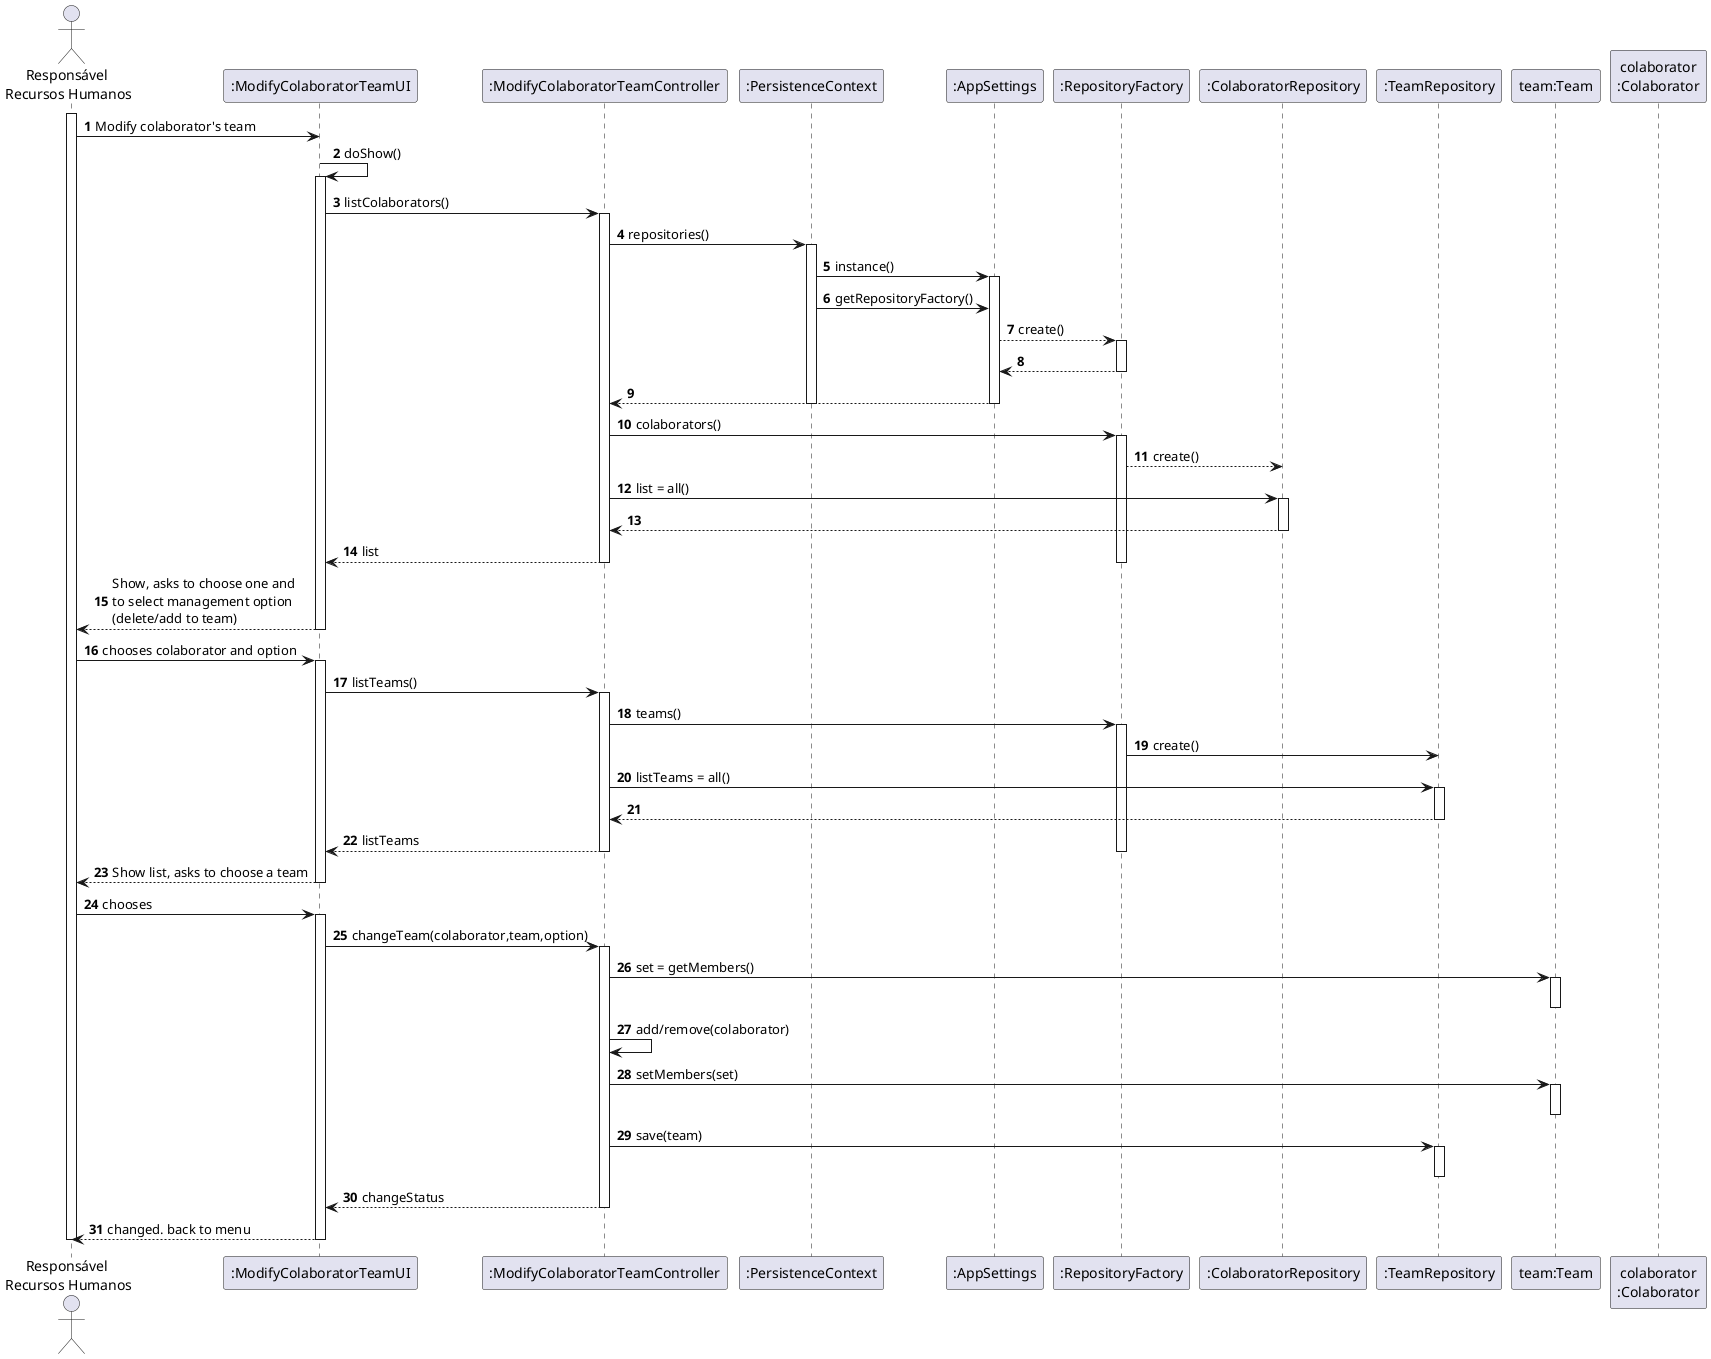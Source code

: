 @startuml
autonumber

actor "Responsável \nRecursos Humanos" as RRH
participant ":ModifyColaboratorTeamUI" as UI
participant ":ModifyColaboratorTeamController" as CTRL
participant ":PersistenceContext" as PerC
participant ":AppSettings" as APP
participant ":RepositoryFactory" as REPFAC
participant ":ColaboratorRepository" as COLABREP
participant ":TeamRepository" as TEAMREP
participant "team:Team" as TEAM
participant "colaborator\n:Colaborator" as COLAB

activate RRH
RRH -> UI : Modify colaborator's team
UI -> UI : doShow()
activate UI
UI -> CTRL : listColaborators()
activate CTRL
CTRL -> PerC : repositories()
activate PerC
PerC -> APP : instance()
activate APP
PerC -> APP : getRepositoryFactory()
APP --> REPFAC : create()
activate REPFAC
REPFAC --> APP
deactivate REPFAC
APP --> CTRL
deactivate APP
deactivate PerC
CTRL -> REPFAC : colaborators()
activate REPFAC
REPFAC --> COLABREP : create()
CTRL -> COLABREP : list = all()
activate COLABREP
COLABREP --> CTRL
deactivate COLABREP
CTRL --> UI : list
deactivate REPFAC
deactivate CTRL
UI --> RRH : Show, asks to choose one and\nto select management option\n(delete/add to team)
deactivate UI
RRH -> UI: chooses colaborator and option
activate UI
UI -> CTRL : listTeams()
activate CTRL
CTRL -> REPFAC : teams()
activate REPFAC
REPFAC -> TEAMREP : create()
CTRL -> TEAMREP : listTeams = all()
activate TEAMREP
TEAMREP --> CTRL
deactivate TEAMREP
CTRL --> UI : listTeams
deactivate REPFAC
deactivate CTRL
UI --> RRH : Show list, asks to choose a team
deactivate UI
RRH -> UI : chooses
activate UI
UI -> CTRL : changeTeam(colaborator,team,option)
activate CTRL
CTRL -> TEAM : set = getMembers()
activate TEAM
deactivate TEAM
CTRL -> CTRL : add/remove(colaborator)
CTRL -> TEAM : setMembers(set)
activate TEAM
deactivate TEAM
CTRL -> TEAMREP : save(team)
activate TEAMREP
deactivate TEAMREP
CTRL --> UI : changeStatus
deactivate CTRL
UI --> RRH : changed. back to menu
deactivate UI
deactivate RRH











@enduml
